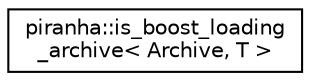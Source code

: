 digraph "Graphical Class Hierarchy"
{
  edge [fontname="Helvetica",fontsize="10",labelfontname="Helvetica",labelfontsize="10"];
  node [fontname="Helvetica",fontsize="10",shape=record];
  rankdir="LR";
  Node0 [label="piranha::is_boost_loading\l_archive\< Archive, T \>",height=0.2,width=0.4,color="black", fillcolor="white", style="filled",URL="$classpiranha_1_1is__boost__loading__archive.html",tooltip="Detect Boost loading archives. "];
}
